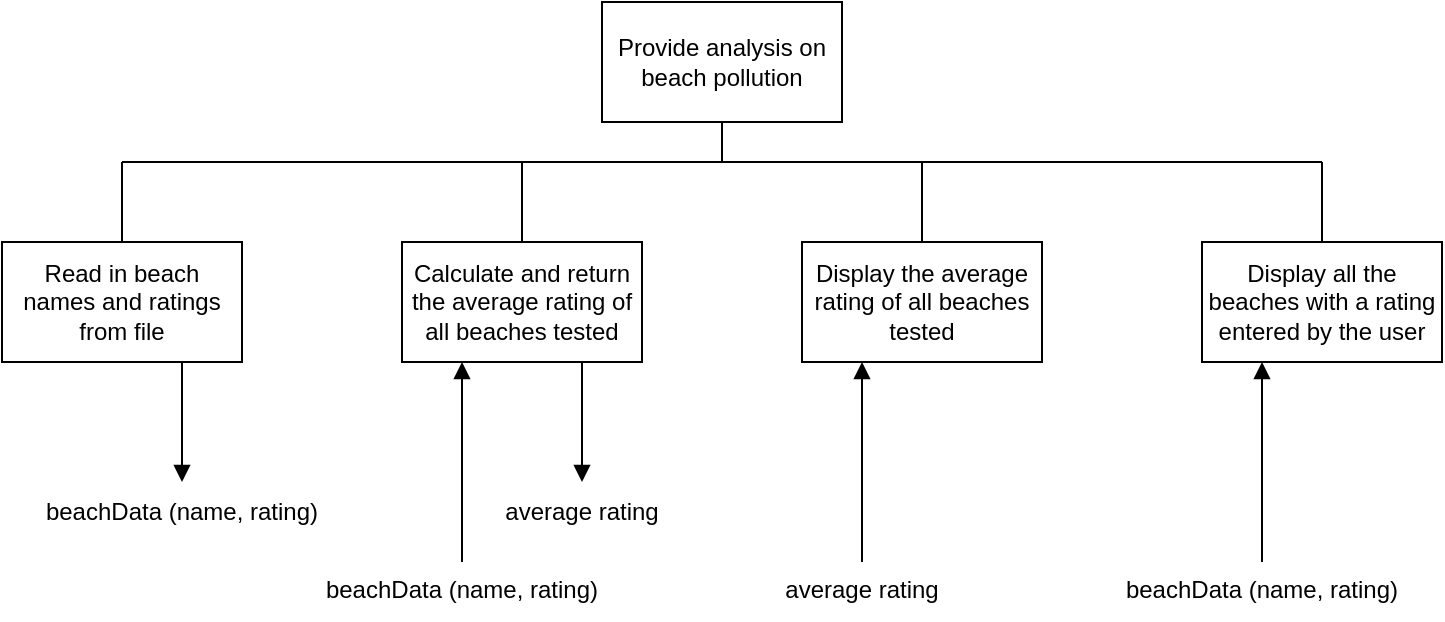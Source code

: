 <mxfile version="24.7.17" pages="5">
  <diagram id="8Ko_knHQRIUai97HUJXQ" name="sd1">
    <mxGraphModel dx="882" dy="677" grid="1" gridSize="10" guides="1" tooltips="1" connect="1" arrows="1" fold="1" page="1" pageScale="1" pageWidth="1169" pageHeight="827" math="0" shadow="0">
      <root>
        <mxCell id="0" />
        <mxCell id="1" parent="0" />
        <mxCell id="6MXwMb472Ba8hpzd8eE3-16" style="edgeStyle=orthogonalEdgeStyle;rounded=0;orthogonalLoop=1;jettySize=auto;html=1;exitX=0.5;exitY=1;exitDx=0;exitDy=0;startArrow=none;startFill=0;endArrow=none;endFill=0;" parent="1" source="6MXwMb472Ba8hpzd8eE3-1" edge="1">
          <mxGeometry relative="1" as="geometry">
            <mxPoint x="580" y="200" as="targetPoint" />
          </mxGeometry>
        </mxCell>
        <mxCell id="6MXwMb472Ba8hpzd8eE3-1" value="Provide analysis on beach pollution" style="rounded=0;whiteSpace=wrap;html=1;" parent="1" vertex="1">
          <mxGeometry x="520" y="120" width="120" height="60" as="geometry" />
        </mxCell>
        <mxCell id="6MXwMb472Ba8hpzd8eE3-7" style="edgeStyle=orthogonalEdgeStyle;rounded=0;orthogonalLoop=1;jettySize=auto;html=1;exitX=0.75;exitY=1;exitDx=0;exitDy=0;endArrow=block;endFill=1;" parent="1" source="6MXwMb472Ba8hpzd8eE3-2" edge="1">
          <mxGeometry relative="1" as="geometry">
            <mxPoint x="510" y="360" as="targetPoint" />
          </mxGeometry>
        </mxCell>
        <mxCell id="6MXwMb472Ba8hpzd8eE3-8" style="edgeStyle=orthogonalEdgeStyle;rounded=0;orthogonalLoop=1;jettySize=auto;html=1;exitX=0.25;exitY=1;exitDx=0;exitDy=0;endArrow=none;endFill=0;startArrow=block;startFill=1;" parent="1" source="6MXwMb472Ba8hpzd8eE3-2" edge="1">
          <mxGeometry relative="1" as="geometry">
            <mxPoint x="450" y="400" as="targetPoint" />
          </mxGeometry>
        </mxCell>
        <mxCell id="6MXwMb472Ba8hpzd8eE3-12" style="edgeStyle=orthogonalEdgeStyle;rounded=0;orthogonalLoop=1;jettySize=auto;html=1;exitX=0.5;exitY=0;exitDx=0;exitDy=0;startArrow=none;startFill=0;endArrow=none;endFill=0;" parent="1" source="6MXwMb472Ba8hpzd8eE3-2" edge="1">
          <mxGeometry relative="1" as="geometry">
            <mxPoint x="480" y="200" as="targetPoint" />
          </mxGeometry>
        </mxCell>
        <mxCell id="6MXwMb472Ba8hpzd8eE3-2" value="Calculate and return the average rating of all beaches tested" style="rounded=0;whiteSpace=wrap;html=1;" parent="1" vertex="1">
          <mxGeometry x="420" y="240" width="120" height="60" as="geometry" />
        </mxCell>
        <mxCell id="6MXwMb472Ba8hpzd8eE3-9" style="edgeStyle=orthogonalEdgeStyle;rounded=0;orthogonalLoop=1;jettySize=auto;html=1;exitX=0.25;exitY=1;exitDx=0;exitDy=0;startArrow=block;startFill=1;endArrow=none;endFill=0;" parent="1" source="6MXwMb472Ba8hpzd8eE3-3" edge="1">
          <mxGeometry relative="1" as="geometry">
            <mxPoint x="650" y="400" as="targetPoint" />
          </mxGeometry>
        </mxCell>
        <mxCell id="6MXwMb472Ba8hpzd8eE3-13" style="edgeStyle=orthogonalEdgeStyle;rounded=0;orthogonalLoop=1;jettySize=auto;html=1;exitX=0.5;exitY=0;exitDx=0;exitDy=0;startArrow=none;startFill=0;endArrow=none;endFill=0;" parent="1" source="6MXwMb472Ba8hpzd8eE3-3" edge="1">
          <mxGeometry relative="1" as="geometry">
            <mxPoint x="680" y="200" as="targetPoint" />
          </mxGeometry>
        </mxCell>
        <mxCell id="6MXwMb472Ba8hpzd8eE3-3" value="Display the average rating of all beaches tested" style="rounded=0;whiteSpace=wrap;html=1;" parent="1" vertex="1">
          <mxGeometry x="620" y="240" width="120" height="60" as="geometry" />
        </mxCell>
        <mxCell id="6MXwMb472Ba8hpzd8eE3-6" style="edgeStyle=orthogonalEdgeStyle;rounded=0;orthogonalLoop=1;jettySize=auto;html=1;exitX=0.75;exitY=1;exitDx=0;exitDy=0;endArrow=block;endFill=1;" parent="1" source="6MXwMb472Ba8hpzd8eE3-4" edge="1">
          <mxGeometry relative="1" as="geometry">
            <mxPoint x="310" y="360" as="targetPoint" />
          </mxGeometry>
        </mxCell>
        <mxCell id="6MXwMb472Ba8hpzd8eE3-15" style="edgeStyle=orthogonalEdgeStyle;rounded=0;orthogonalLoop=1;jettySize=auto;html=1;exitX=0.5;exitY=0;exitDx=0;exitDy=0;startArrow=none;startFill=0;endArrow=none;endFill=0;" parent="1" source="6MXwMb472Ba8hpzd8eE3-4" edge="1">
          <mxGeometry relative="1" as="geometry">
            <mxPoint x="280" y="200" as="targetPoint" />
          </mxGeometry>
        </mxCell>
        <mxCell id="6MXwMb472Ba8hpzd8eE3-4" value="Read in beach&lt;div&gt;names and ratings from file&lt;/div&gt;" style="rounded=0;whiteSpace=wrap;html=1;" parent="1" vertex="1">
          <mxGeometry x="220" y="240" width="120" height="60" as="geometry" />
        </mxCell>
        <mxCell id="6MXwMb472Ba8hpzd8eE3-10" style="edgeStyle=orthogonalEdgeStyle;rounded=0;orthogonalLoop=1;jettySize=auto;html=1;exitX=0.25;exitY=1;exitDx=0;exitDy=0;startArrow=block;startFill=1;endArrow=none;endFill=0;" parent="1" source="6MXwMb472Ba8hpzd8eE3-5" edge="1">
          <mxGeometry relative="1" as="geometry">
            <mxPoint x="850" y="400" as="targetPoint" />
          </mxGeometry>
        </mxCell>
        <mxCell id="6MXwMb472Ba8hpzd8eE3-14" style="edgeStyle=orthogonalEdgeStyle;rounded=0;orthogonalLoop=1;jettySize=auto;html=1;exitX=0.5;exitY=0;exitDx=0;exitDy=0;startArrow=none;startFill=0;endArrow=none;endFill=0;" parent="1" source="6MXwMb472Ba8hpzd8eE3-5" edge="1">
          <mxGeometry relative="1" as="geometry">
            <mxPoint x="880" y="200" as="targetPoint" />
          </mxGeometry>
        </mxCell>
        <mxCell id="6MXwMb472Ba8hpzd8eE3-5" value="Display all the beaches with a rating entered by the user" style="rounded=0;whiteSpace=wrap;html=1;" parent="1" vertex="1">
          <mxGeometry x="820" y="240" width="120" height="60" as="geometry" />
        </mxCell>
        <mxCell id="6MXwMb472Ba8hpzd8eE3-11" value="" style="endArrow=none;html=1;rounded=0;" parent="1" edge="1">
          <mxGeometry width="50" height="50" relative="1" as="geometry">
            <mxPoint x="280" y="200" as="sourcePoint" />
            <mxPoint x="880" y="200" as="targetPoint" />
          </mxGeometry>
        </mxCell>
        <mxCell id="6MXwMb472Ba8hpzd8eE3-17" value="beachData (name, rating)" style="text;html=1;strokeColor=none;fillColor=none;align=center;verticalAlign=middle;whiteSpace=wrap;rounded=0;" parent="1" vertex="1">
          <mxGeometry x="240" y="360" width="140" height="30" as="geometry" />
        </mxCell>
        <mxCell id="6MXwMb472Ba8hpzd8eE3-18" value="beachData (name, rating)" style="text;html=1;strokeColor=none;fillColor=none;align=center;verticalAlign=middle;whiteSpace=wrap;rounded=0;" parent="1" vertex="1">
          <mxGeometry x="380" y="399" width="140" height="30" as="geometry" />
        </mxCell>
        <mxCell id="6MXwMb472Ba8hpzd8eE3-19" value="beachData (name, rating)" style="text;html=1;strokeColor=none;fillColor=none;align=center;verticalAlign=middle;whiteSpace=wrap;rounded=0;" parent="1" vertex="1">
          <mxGeometry x="780" y="399" width="140" height="30" as="geometry" />
        </mxCell>
        <mxCell id="6MXwMb472Ba8hpzd8eE3-20" value="average rating" style="text;html=1;strokeColor=none;fillColor=none;align=center;verticalAlign=middle;whiteSpace=wrap;rounded=0;" parent="1" vertex="1">
          <mxGeometry x="440" y="360" width="140" height="30" as="geometry" />
        </mxCell>
        <mxCell id="6MXwMb472Ba8hpzd8eE3-21" value="average rating" style="text;html=1;strokeColor=none;fillColor=none;align=center;verticalAlign=middle;whiteSpace=wrap;rounded=0;" parent="1" vertex="1">
          <mxGeometry x="580" y="399" width="140" height="30" as="geometry" />
        </mxCell>
      </root>
    </mxGraphModel>
  </diagram>
  <diagram id="y3yryzUlaL3xF4mGTD4W" name="sd2">
    <mxGraphModel dx="1357" dy="1042" grid="1" gridSize="10" guides="1" tooltips="1" connect="1" arrows="1" fold="1" page="1" pageScale="1" pageWidth="1169" pageHeight="827" math="0" shadow="0">
      <root>
        <mxCell id="OQIqV6rDv0z3_rKgiIkS-0" />
        <mxCell id="OQIqV6rDv0z3_rKgiIkS-1" parent="OQIqV6rDv0z3_rKgiIkS-0" />
        <mxCell id="ZwSbSYo890QdJTGpG2CS-3" style="edgeStyle=orthogonalEdgeStyle;rounded=0;orthogonalLoop=1;jettySize=auto;html=1;exitX=0.5;exitY=1;exitDx=0;exitDy=0;startArrow=none;startFill=0;endArrow=none;endFill=0;" parent="OQIqV6rDv0z3_rKgiIkS-1" source="sZ1JqiEuVWyJHiGJmZAO-0" edge="1">
          <mxGeometry relative="1" as="geometry">
            <mxPoint x="540" y="160.0" as="targetPoint" />
          </mxGeometry>
        </mxCell>
        <mxCell id="sZ1JqiEuVWyJHiGJmZAO-0" value="Calculate and return the average rating of all beaches tested" style="rounded=0;whiteSpace=wrap;html=1;" parent="OQIqV6rDv0z3_rKgiIkS-1" vertex="1">
          <mxGeometry x="480" y="80" width="120" height="60" as="geometry" />
        </mxCell>
        <mxCell id="L-aQ0jpaeqDVNCmx5HkQ-1" style="rounded=0;orthogonalLoop=1;jettySize=auto;html=1;exitX=0.5;exitY=0;exitDx=0;exitDy=0;endArrow=none;endFill=0;" edge="1" parent="OQIqV6rDv0z3_rKgiIkS-1" source="hTLjSotA2A6DkIaSPNHa-0">
          <mxGeometry relative="1" as="geometry">
            <mxPoint x="219.957" y="160" as="targetPoint" />
          </mxGeometry>
        </mxCell>
        <mxCell id="hTLjSotA2A6DkIaSPNHa-0" value="Set total to 0" style="rounded=0;whiteSpace=wrap;html=1;" parent="OQIqV6rDv0z3_rKgiIkS-1" vertex="1">
          <mxGeometry x="160" y="200" width="120" height="60" as="geometry" />
        </mxCell>
        <mxCell id="L-aQ0jpaeqDVNCmx5HkQ-0" style="rounded=0;orthogonalLoop=1;jettySize=auto;html=1;exitX=0.5;exitY=0;exitDx=0;exitDy=0;endArrow=none;endFill=0;" edge="1" parent="OQIqV6rDv0z3_rKgiIkS-1" source="hTLjSotA2A6DkIaSPNHa-1">
          <mxGeometry relative="1" as="geometry">
            <mxPoint x="379.957" y="160" as="targetPoint" />
          </mxGeometry>
        </mxCell>
        <mxCell id="hTLjSotA2A6DkIaSPNHa-1" value="Set counter to 0" style="rounded=0;whiteSpace=wrap;html=1;" parent="OQIqV6rDv0z3_rKgiIkS-1" vertex="1">
          <mxGeometry x="320" y="200" width="120" height="60" as="geometry" />
        </mxCell>
        <mxCell id="ZwSbSYo890QdJTGpG2CS-4" style="edgeStyle=orthogonalEdgeStyle;rounded=0;orthogonalLoop=1;jettySize=auto;html=1;exitX=0.5;exitY=0;exitDx=0;exitDy=0;startArrow=none;startFill=0;endArrow=none;endFill=0;" parent="OQIqV6rDv0z3_rKgiIkS-1" edge="1">
          <mxGeometry relative="1" as="geometry">
            <mxPoint x="540" y="160.0" as="targetPoint" />
            <mxPoint x="540" y="200" as="sourcePoint" />
          </mxGeometry>
        </mxCell>
        <mxCell id="ZwSbSYo890QdJTGpG2CS-7" style="edgeStyle=orthogonalEdgeStyle;rounded=0;orthogonalLoop=1;jettySize=auto;html=1;exitX=0.5;exitY=1;exitDx=0;exitDy=0;entryX=0.5;entryY=0;entryDx=0;entryDy=0;startArrow=none;startFill=0;endArrow=none;endFill=0;" parent="OQIqV6rDv0z3_rKgiIkS-1" source="geFPgHw_4AP6-MKbcpsg-0" target="hTLjSotA2A6DkIaSPNHa-3" edge="1">
          <mxGeometry relative="1" as="geometry">
            <mxPoint x="540" y="280" as="sourcePoint" />
          </mxGeometry>
        </mxCell>
        <mxCell id="ZwSbSYo890QdJTGpG2CS-9" style="edgeStyle=orthogonalEdgeStyle;rounded=0;orthogonalLoop=1;jettySize=auto;html=1;exitX=0.5;exitY=1;exitDx=0;exitDy=0;startArrow=none;startFill=0;endArrow=none;endFill=0;" parent="OQIqV6rDv0z3_rKgiIkS-1" source="hTLjSotA2A6DkIaSPNHa-3" edge="1">
          <mxGeometry relative="1" as="geometry">
            <mxPoint x="540" y="400" as="targetPoint" />
          </mxGeometry>
        </mxCell>
        <mxCell id="hTLjSotA2A6DkIaSPNHa-3" value="Is rating of current&amp;nbsp;beach&lt;br&gt;not 5?" style="shape=hexagon;perimeter=hexagonPerimeter2;whiteSpace=wrap;html=1;fixedSize=1;" parent="OQIqV6rDv0z3_rKgiIkS-1" vertex="1">
          <mxGeometry x="480" y="300" width="120" height="60" as="geometry" />
        </mxCell>
        <mxCell id="ZwSbSYo890QdJTGpG2CS-10" style="edgeStyle=orthogonalEdgeStyle;rounded=0;orthogonalLoop=1;jettySize=auto;html=1;exitX=0.5;exitY=0;exitDx=0;exitDy=0;startArrow=none;startFill=0;endArrow=none;endFill=0;" parent="OQIqV6rDv0z3_rKgiIkS-1" source="hTLjSotA2A6DkIaSPNHa-4" edge="1">
          <mxGeometry relative="1" as="geometry">
            <mxPoint x="460" y="400" as="targetPoint" />
          </mxGeometry>
        </mxCell>
        <mxCell id="hTLjSotA2A6DkIaSPNHa-4" value="Add current beach rating onto total" style="rounded=0;whiteSpace=wrap;html=1;" parent="OQIqV6rDv0z3_rKgiIkS-1" vertex="1">
          <mxGeometry x="400" y="420" width="120" height="60" as="geometry" />
        </mxCell>
        <mxCell id="ZwSbSYo890QdJTGpG2CS-11" style="edgeStyle=orthogonalEdgeStyle;rounded=0;orthogonalLoop=1;jettySize=auto;html=1;exitX=0.5;exitY=0;exitDx=0;exitDy=0;startArrow=none;startFill=0;endArrow=none;endFill=0;" parent="OQIqV6rDv0z3_rKgiIkS-1" source="hTLjSotA2A6DkIaSPNHa-5" edge="1">
          <mxGeometry relative="1" as="geometry">
            <mxPoint x="620" y="400" as="targetPoint" />
          </mxGeometry>
        </mxCell>
        <mxCell id="hTLjSotA2A6DkIaSPNHa-5" value="Increment counter" style="rounded=0;whiteSpace=wrap;html=1;" parent="OQIqV6rDv0z3_rKgiIkS-1" vertex="1">
          <mxGeometry x="560" y="420" width="120" height="60" as="geometry" />
        </mxCell>
        <mxCell id="ZwSbSYo890QdJTGpG2CS-2" style="edgeStyle=orthogonalEdgeStyle;rounded=0;orthogonalLoop=1;jettySize=auto;html=1;exitX=0.5;exitY=0;exitDx=0;exitDy=0;startArrow=none;startFill=0;endArrow=none;endFill=0;" parent="OQIqV6rDv0z3_rKgiIkS-1" source="hTLjSotA2A6DkIaSPNHa-6" edge="1">
          <mxGeometry relative="1" as="geometry">
            <mxPoint x="700" y="160.0" as="targetPoint" />
          </mxGeometry>
        </mxCell>
        <mxCell id="hTLjSotA2A6DkIaSPNHa-6" value="Set average =&lt;br&gt;total / counter" style="rounded=0;whiteSpace=wrap;html=1;" parent="OQIqV6rDv0z3_rKgiIkS-1" vertex="1">
          <mxGeometry x="640" y="200" width="120" height="60" as="geometry" />
        </mxCell>
        <mxCell id="ZwSbSYo890QdJTGpG2CS-1" style="edgeStyle=orthogonalEdgeStyle;rounded=0;orthogonalLoop=1;jettySize=auto;html=1;exitX=0.5;exitY=0;exitDx=0;exitDy=0;startArrow=none;startFill=0;endArrow=none;endFill=0;" parent="OQIqV6rDv0z3_rKgiIkS-1" source="hTLjSotA2A6DkIaSPNHa-7" edge="1">
          <mxGeometry relative="1" as="geometry">
            <mxPoint x="860" y="160.0" as="targetPoint" />
          </mxGeometry>
        </mxCell>
        <mxCell id="hTLjSotA2A6DkIaSPNHa-7" value="Return average" style="rounded=0;whiteSpace=wrap;html=1;" parent="OQIqV6rDv0z3_rKgiIkS-1" vertex="1">
          <mxGeometry x="800" y="200" width="120" height="60" as="geometry" />
        </mxCell>
        <mxCell id="ZwSbSYo890QdJTGpG2CS-0" value="" style="endArrow=none;html=1;rounded=0;" parent="OQIqV6rDv0z3_rKgiIkS-1" edge="1">
          <mxGeometry width="50" height="50" relative="1" as="geometry">
            <mxPoint x="220" y="160" as="sourcePoint" />
            <mxPoint x="860" y="160" as="targetPoint" />
          </mxGeometry>
        </mxCell>
        <mxCell id="ZwSbSYo890QdJTGpG2CS-8" value="" style="endArrow=none;html=1;rounded=0;" parent="OQIqV6rDv0z3_rKgiIkS-1" edge="1">
          <mxGeometry width="50" height="50" relative="1" as="geometry">
            <mxPoint x="460" y="400" as="sourcePoint" />
            <mxPoint x="620" y="400" as="targetPoint" />
          </mxGeometry>
        </mxCell>
        <mxCell id="ZwSbSYo890QdJTGpG2CS-12" value="Yes" style="text;html=1;strokeColor=none;fillColor=none;align=left;verticalAlign=middle;whiteSpace=wrap;rounded=0;" parent="OQIqV6rDv0z3_rKgiIkS-1" vertex="1">
          <mxGeometry x="540" y="360" width="35" height="20" as="geometry" />
        </mxCell>
        <mxCell id="geFPgHw_4AP6-MKbcpsg-0" value="Start loop for each beach" style="rounded=1;whiteSpace=wrap;html=1;arcSize=50;" vertex="1" parent="OQIqV6rDv0z3_rKgiIkS-1">
          <mxGeometry x="480" y="200" width="120" height="60" as="geometry" />
        </mxCell>
      </root>
    </mxGraphModel>
  </diagram>
  <diagram id="-65MMJa98XR-SLxgQzdf" name="sd3">
    <mxGraphModel dx="882" dy="677" grid="1" gridSize="10" guides="1" tooltips="1" connect="1" arrows="1" fold="1" page="1" pageScale="1" pageWidth="1169" pageHeight="827" math="0" shadow="0">
      <root>
        <mxCell id="SK5PjooyzxlGsHFOmJS3-0" />
        <mxCell id="SK5PjooyzxlGsHFOmJS3-1" parent="SK5PjooyzxlGsHFOmJS3-0" />
        <mxCell id="DG-KQx9kqPIrMwoJjBeH-0" style="edgeStyle=orthogonalEdgeStyle;rounded=0;orthogonalLoop=1;jettySize=auto;html=1;exitX=0.5;exitY=1;exitDx=0;exitDy=0;startArrow=none;startFill=0;endArrow=none;endFill=0;" parent="SK5PjooyzxlGsHFOmJS3-1" source="DG-KQx9kqPIrMwoJjBeH-1" edge="1">
          <mxGeometry relative="1" as="geometry">
            <mxPoint x="640" y="160.0" as="targetPoint" />
          </mxGeometry>
        </mxCell>
        <mxCell id="DG-KQx9kqPIrMwoJjBeH-1" value="Display all the beaches with a rating entered by the user" style="rounded=0;whiteSpace=wrap;html=1;" parent="SK5PjooyzxlGsHFOmJS3-1" vertex="1">
          <mxGeometry x="580" y="80" width="120" height="60" as="geometry" />
        </mxCell>
        <mxCell id="DG-KQx9kqPIrMwoJjBeH-2" style="edgeStyle=orthogonalEdgeStyle;rounded=0;orthogonalLoop=1;jettySize=auto;html=1;exitX=0.5;exitY=0;exitDx=0;exitDy=0;startArrow=none;startFill=0;endArrow=none;endFill=0;" parent="SK5PjooyzxlGsHFOmJS3-1" source="DG-KQx9kqPIrMwoJjBeH-4" edge="1">
          <mxGeometry relative="1" as="geometry">
            <mxPoint x="540" y="160.0" as="targetPoint" />
          </mxGeometry>
        </mxCell>
        <mxCell id="DG-KQx9kqPIrMwoJjBeH-4" value="Get rating of&lt;div&gt;beaches to be displayed from user&lt;/div&gt;" style="rounded=0;whiteSpace=wrap;html=1;" parent="SK5PjooyzxlGsHFOmJS3-1" vertex="1">
          <mxGeometry x="480" y="200" width="120" height="60" as="geometry" />
        </mxCell>
        <mxCell id="DG-KQx9kqPIrMwoJjBeH-6" style="edgeStyle=orthogonalEdgeStyle;rounded=0;orthogonalLoop=1;jettySize=auto;html=1;exitX=0.5;exitY=0;exitDx=0;exitDy=0;startArrow=none;startFill=0;endArrow=none;endFill=0;" parent="SK5PjooyzxlGsHFOmJS3-1" edge="1">
          <mxGeometry relative="1" as="geometry">
            <mxPoint x="740" y="160.0" as="targetPoint" />
            <mxPoint x="740" y="200" as="sourcePoint" />
          </mxGeometry>
        </mxCell>
        <mxCell id="DG-KQx9kqPIrMwoJjBeH-7" style="edgeStyle=orthogonalEdgeStyle;rounded=0;orthogonalLoop=1;jettySize=auto;html=1;exitX=0.5;exitY=1;exitDx=0;exitDy=0;entryX=0.5;entryY=0;entryDx=0;entryDy=0;startArrow=none;startFill=0;endArrow=none;endFill=0;" parent="SK5PjooyzxlGsHFOmJS3-1" source="AgqUIrG0IdePmLZ5QQ_V-0" target="DG-KQx9kqPIrMwoJjBeH-10" edge="1">
          <mxGeometry relative="1" as="geometry">
            <mxPoint x="740" y="280" as="sourcePoint" />
          </mxGeometry>
        </mxCell>
        <mxCell id="DG-KQx9kqPIrMwoJjBeH-10" value="Is rating of&lt;div&gt;current beach = rating entered by user?&lt;/div&gt;" style="shape=hexagon;perimeter=hexagonPerimeter2;whiteSpace=wrap;html=1;fixedSize=1;" parent="SK5PjooyzxlGsHFOmJS3-1" vertex="1">
          <mxGeometry x="670" y="300" width="140" height="70" as="geometry" />
        </mxCell>
        <mxCell id="DG-KQx9kqPIrMwoJjBeH-23" style="edgeStyle=orthogonalEdgeStyle;rounded=0;orthogonalLoop=1;jettySize=auto;html=1;exitX=0.5;exitY=0;exitDx=0;exitDy=0;entryX=0.5;entryY=1;entryDx=0;entryDy=0;startArrow=none;startFill=0;endArrow=none;endFill=0;" parent="SK5PjooyzxlGsHFOmJS3-1" source="DG-KQx9kqPIrMwoJjBeH-12" target="DG-KQx9kqPIrMwoJjBeH-10" edge="1">
          <mxGeometry relative="1" as="geometry" />
        </mxCell>
        <mxCell id="DG-KQx9kqPIrMwoJjBeH-12" value="Display beach name" style="rounded=0;whiteSpace=wrap;html=1;" parent="SK5PjooyzxlGsHFOmJS3-1" vertex="1">
          <mxGeometry x="680" y="414" width="120" height="60" as="geometry" />
        </mxCell>
        <mxCell id="DG-KQx9kqPIrMwoJjBeH-19" value="" style="endArrow=none;html=1;rounded=0;" parent="SK5PjooyzxlGsHFOmJS3-1" edge="1">
          <mxGeometry width="50" height="50" relative="1" as="geometry">
            <mxPoint x="540" y="160.0" as="sourcePoint" />
            <mxPoint x="740" y="160" as="targetPoint" />
          </mxGeometry>
        </mxCell>
        <mxCell id="DG-KQx9kqPIrMwoJjBeH-21" value="Yes" style="text;html=1;strokeColor=none;fillColor=none;align=left;verticalAlign=middle;whiteSpace=wrap;rounded=0;" parent="SK5PjooyzxlGsHFOmJS3-1" vertex="1">
          <mxGeometry x="740" y="370" width="40" height="20" as="geometry" />
        </mxCell>
        <mxCell id="AgqUIrG0IdePmLZ5QQ_V-0" value="Start loop for each beach" style="rounded=1;whiteSpace=wrap;html=1;arcSize=50;" vertex="1" parent="SK5PjooyzxlGsHFOmJS3-1">
          <mxGeometry x="680" y="200" width="120" height="60" as="geometry" />
        </mxCell>
      </root>
    </mxGraphModel>
  </diagram>
  <diagram id="eElglvFw2ssS13DUvW9c" name="sd4">
    <mxGraphModel dx="882" dy="677" grid="1" gridSize="10" guides="1" tooltips="1" connect="1" arrows="1" fold="1" page="1" pageScale="1" pageWidth="1169" pageHeight="827" math="0" shadow="0">
      <root>
        <mxCell id="HdegINQqVdehJLrcX9un-0" />
        <mxCell id="HdegINQqVdehJLrcX9un-1" parent="HdegINQqVdehJLrcX9un-0" />
        <mxCell id="VH_MAagDwC2jwEN69QPw-1" style="edgeStyle=orthogonalEdgeStyle;rounded=0;orthogonalLoop=1;jettySize=auto;html=1;entryX=0.5;entryY=0;entryDx=0;entryDy=0;labelBackgroundColor=default;fontColor=default;endArrow=none;endFill=0;strokeColor=default;fillColor=default;" parent="HdegINQqVdehJLrcX9un-1" target="Ci4gckJeBxcbUtghpgi0-1" edge="1">
          <mxGeometry relative="1" as="geometry">
            <mxPoint x="540" y="200" as="sourcePoint" />
            <mxPoint x="540" y="240" as="targetPoint" />
          </mxGeometry>
        </mxCell>
        <mxCell id="twLuSU5kZl1m0tZY_fVv-3" style="edgeStyle=none;shape=connector;rounded=0;orthogonalLoop=1;jettySize=auto;html=1;exitX=0.5;exitY=1;exitDx=0;exitDy=0;strokeColor=default;align=center;verticalAlign=middle;fontFamily=Helvetica;fontSize=11;fontColor=default;labelBackgroundColor=default;endArrow=none;endFill=0;" edge="1" parent="HdegINQqVdehJLrcX9un-1" source="t3ru6My8IMnPb4qOaEd8-1">
          <mxGeometry relative="1" as="geometry">
            <mxPoint x="580" y="200" as="targetPoint" />
          </mxGeometry>
        </mxCell>
        <mxCell id="t3ru6My8IMnPb4qOaEd8-1" value="Display beach name" style="rounded=0;whiteSpace=wrap;html=1;fillColor=default;strokeColor=default;fontColor=default;labelBackgroundColor=default;" parent="HdegINQqVdehJLrcX9un-1" vertex="1">
          <mxGeometry x="520" y="100" width="120" height="60" as="geometry" />
        </mxCell>
        <mxCell id="t3ru6My8IMnPb4qOaEd8-2" style="edgeStyle=orthogonalEdgeStyle;rounded=0;orthogonalLoop=1;jettySize=auto;html=1;exitX=0.5;exitY=0;exitDx=0;exitDy=0;startArrow=none;startFill=0;endArrow=none;endFill=0;fillColor=default;strokeColor=default;labelBackgroundColor=default;fontColor=default;" parent="HdegINQqVdehJLrcX9un-1" source="t3ru6My8IMnPb4qOaEd8-3" edge="1">
          <mxGeometry relative="1" as="geometry">
            <mxPoint x="380" y="200.0" as="targetPoint" />
          </mxGeometry>
        </mxCell>
        <mxCell id="t3ru6My8IMnPb4qOaEd8-3" value="Set position of space character to 0" style="rounded=0;whiteSpace=wrap;html=1;fillColor=default;strokeColor=default;labelBackgroundColor=default;fontColor=default;" parent="HdegINQqVdehJLrcX9un-1" vertex="1">
          <mxGeometry x="320" y="240" width="120" height="60" as="geometry" />
        </mxCell>
        <mxCell id="VH_MAagDwC2jwEN69QPw-12" style="edgeStyle=orthogonalEdgeStyle;rounded=0;orthogonalLoop=1;jettySize=auto;html=1;exitX=0.5;exitY=1;exitDx=0;exitDy=0;entryX=0.5;entryY=0;entryDx=0;entryDy=0;labelBackgroundColor=default;fontColor=default;endArrow=none;endFill=0;strokeColor=default;fillColor=default;" parent="HdegINQqVdehJLrcX9un-1" source="Ci4gckJeBxcbUtghpgi0-1" target="VH_MAagDwC2jwEN69QPw-10" edge="1">
          <mxGeometry relative="1" as="geometry">
            <mxPoint x="540" y="320" as="sourcePoint" />
          </mxGeometry>
        </mxCell>
        <mxCell id="VH_MAagDwC2jwEN69QPw-2" style="edgeStyle=orthogonalEdgeStyle;rounded=0;orthogonalLoop=1;jettySize=auto;html=1;exitX=0.5;exitY=0;exitDx=0;exitDy=0;labelBackgroundColor=default;fontColor=default;endArrow=none;endFill=0;strokeColor=default;fillColor=default;" parent="HdegINQqVdehJLrcX9un-1" source="t3ru6My8IMnPb4qOaEd8-7" edge="1">
          <mxGeometry relative="1" as="geometry">
            <mxPoint x="700" y="200" as="targetPoint" />
            <Array as="points">
              <mxPoint x="780" y="200" />
            </Array>
          </mxGeometry>
        </mxCell>
        <mxCell id="twLuSU5kZl1m0tZY_fVv-0" style="edgeStyle=none;shape=connector;rounded=0;orthogonalLoop=1;jettySize=auto;html=1;exitX=0.5;exitY=1;exitDx=0;exitDy=0;entryX=0.5;entryY=0;entryDx=0;entryDy=0;strokeColor=default;align=center;verticalAlign=middle;fontFamily=Helvetica;fontSize=11;fontColor=default;labelBackgroundColor=default;endArrow=none;endFill=0;" edge="1" parent="HdegINQqVdehJLrcX9un-1" source="t3ru6My8IMnPb4qOaEd8-7" target="t3ru6My8IMnPb4qOaEd8-9">
          <mxGeometry relative="1" as="geometry" />
        </mxCell>
        <mxCell id="t3ru6My8IMnPb4qOaEd8-7" value="is position = 0?" style="shape=hexagon;perimeter=hexagonPerimeter2;whiteSpace=wrap;html=1;fixedSize=1;fillColor=default;strokeColor=default;fontColor=default;labelBackgroundColor=default;" parent="HdegINQqVdehJLrcX9un-1" vertex="1">
          <mxGeometry x="720" y="240" width="120" height="60" as="geometry" />
        </mxCell>
        <mxCell id="t3ru6My8IMnPb4qOaEd8-9" value="Display whole&lt;div&gt;beach name&lt;/div&gt;" style="rounded=0;whiteSpace=wrap;html=1;fillColor=default;strokeColor=default;fontColor=default;labelBackgroundColor=default;" parent="HdegINQqVdehJLrcX9un-1" vertex="1">
          <mxGeometry x="640" y="360" width="120" height="60" as="geometry" />
        </mxCell>
        <mxCell id="t3ru6My8IMnPb4qOaEd8-10" value="" style="endArrow=none;html=1;rounded=0;strokeColor=default;labelBackgroundColor=default;fontColor=default;fillColor=default;" parent="HdegINQqVdehJLrcX9un-1" edge="1">
          <mxGeometry width="50" height="50" relative="1" as="geometry">
            <mxPoint x="380" y="200" as="sourcePoint" />
            <mxPoint x="780" y="200" as="targetPoint" />
          </mxGeometry>
        </mxCell>
        <mxCell id="VH_MAagDwC2jwEN69QPw-0" value="No" style="text;html=1;strokeColor=none;fillColor=none;align=left;verticalAlign=middle;whiteSpace=wrap;rounded=0;fontColor=default;labelBackgroundColor=default;" parent="HdegINQqVdehJLrcX9un-1" vertex="1">
          <mxGeometry x="820" y="310" width="40" height="20" as="geometry" />
        </mxCell>
        <mxCell id="twLuSU5kZl1m0tZY_fVv-1" style="edgeStyle=none;shape=connector;rounded=0;orthogonalLoop=1;jettySize=auto;html=1;exitX=0.5;exitY=0;exitDx=0;exitDy=0;entryX=0.5;entryY=1;entryDx=0;entryDy=0;strokeColor=default;align=center;verticalAlign=middle;fontFamily=Helvetica;fontSize=11;fontColor=default;labelBackgroundColor=default;endArrow=none;endFill=0;" edge="1" parent="HdegINQqVdehJLrcX9un-1" source="VH_MAagDwC2jwEN69QPw-3" target="t3ru6My8IMnPb4qOaEd8-7">
          <mxGeometry relative="1" as="geometry" />
        </mxCell>
        <mxCell id="VH_MAagDwC2jwEN69QPw-3" value="Display beach name from the first character to the position of space" style="rounded=0;whiteSpace=wrap;html=1;fillColor=default;strokeColor=default;fontColor=default;labelBackgroundColor=default;" parent="HdegINQqVdehJLrcX9un-1" vertex="1">
          <mxGeometry x="800" y="360" width="120" height="60" as="geometry" />
        </mxCell>
        <mxCell id="VH_MAagDwC2jwEN69QPw-9" value="Yes" style="text;html=1;strokeColor=none;fillColor=none;align=right;verticalAlign=middle;whiteSpace=wrap;rounded=0;fontColor=default;labelBackgroundColor=default;" parent="HdegINQqVdehJLrcX9un-1" vertex="1">
          <mxGeometry x="700" y="310" width="40" height="20" as="geometry" />
        </mxCell>
        <mxCell id="VH_MAagDwC2jwEN69QPw-10" value="Update position if&lt;br&gt;first space character found" style="rounded=0;whiteSpace=wrap;html=1;fillColor=default;strokeColor=default;fontColor=default;labelBackgroundColor=default;" parent="HdegINQqVdehJLrcX9un-1" vertex="1">
          <mxGeometry x="480" y="360" width="120" height="60" as="geometry" />
        </mxCell>
        <mxCell id="Ci4gckJeBxcbUtghpgi0-1" value="&lt;span style=&quot;background-color: rgb(255, 255, 255);&quot;&gt;repeat for&lt;/span&gt;&lt;br&gt;&lt;span style=&quot;background-color: rgb(255, 255, 255);&quot;&gt;each character in&lt;/span&gt;&lt;br&gt;&lt;span style=&quot;background-color: rgb(255, 255, 255);&quot;&gt;beach name&lt;/span&gt;" style="rounded=1;whiteSpace=wrap;html=1;arcSize=50;" vertex="1" parent="HdegINQqVdehJLrcX9un-1">
          <mxGeometry x="480" y="240" width="120" height="60" as="geometry" />
        </mxCell>
      </root>
    </mxGraphModel>
  </diagram>
  <diagram id="p2ESi20SA27pLVdW0gfn" name="sd5">
    <mxGraphModel dx="882" dy="677" grid="1" gridSize="10" guides="1" tooltips="1" connect="1" arrows="1" fold="1" page="1" pageScale="1" pageWidth="827" pageHeight="1169" math="0" shadow="0">
      <root>
        <mxCell id="xt813f9rjwWbC4HTuN2M-0" />
        <mxCell id="xt813f9rjwWbC4HTuN2M-1" parent="xt813f9rjwWbC4HTuN2M-0" />
        <mxCell id="xt813f9rjwWbC4HTuN2M-8" value="(excellent water quality and local sewage treatment)" style="rounded=0;whiteSpace=wrap;html=1;align=left;" parent="xt813f9rjwWbC4HTuN2M-1" vertex="1">
          <mxGeometry x="270" y="260" width="290" height="20" as="geometry" />
        </mxCell>
        <mxCell id="xt813f9rjwWbC4HTuN2M-9" value="(good water quality)" style="rounded=0;whiteSpace=wrap;html=1;align=left;" parent="xt813f9rjwWbC4HTuN2M-1" vertex="1">
          <mxGeometry x="270" y="280" width="290" height="20" as="geometry" />
        </mxCell>
        <mxCell id="xt813f9rjwWbC4HTuN2M-10" value="(water quality meets minimum standards)" style="rounded=0;whiteSpace=wrap;html=1;align=left;" parent="xt813f9rjwWbC4HTuN2M-1" vertex="1">
          <mxGeometry x="270" y="300" width="290" height="20" as="geometry" />
        </mxCell>
        <mxCell id="xt813f9rjwWbC4HTuN2M-11" value="(water quality below minimum standards)" style="rounded=0;whiteSpace=wrap;html=1;align=left;" parent="xt813f9rjwWbC4HTuN2M-1" vertex="1">
          <mxGeometry x="270" y="320" width="290" height="20" as="geometry" />
        </mxCell>
        <mxCell id="xt813f9rjwWbC4HTuN2M-12" value="" style="rounded=0;whiteSpace=wrap;html=1;align=left;" parent="xt813f9rjwWbC4HTuN2M-1" vertex="1">
          <mxGeometry x="270" y="340" width="290" height="20" as="geometry" />
        </mxCell>
        <mxCell id="xt813f9rjwWbC4HTuN2M-28" value="Rating" style="rounded=0;whiteSpace=wrap;html=1;fillColor=#d0cee2;strokeColor=#56517e;fontStyle=1" parent="xt813f9rjwWbC4HTuN2M-1" vertex="1">
          <mxGeometry x="560" y="240" width="80" height="20" as="geometry" />
        </mxCell>
        <mxCell id="xt813f9rjwWbC4HTuN2M-34" value="1" style="rounded=0;whiteSpace=wrap;html=1;" parent="xt813f9rjwWbC4HTuN2M-1" vertex="1">
          <mxGeometry x="560" y="260" width="80" height="20" as="geometry" />
        </mxCell>
        <mxCell id="xt813f9rjwWbC4HTuN2M-35" value="2" style="rounded=0;whiteSpace=wrap;html=1;" parent="xt813f9rjwWbC4HTuN2M-1" vertex="1">
          <mxGeometry x="560" y="280" width="80" height="20" as="geometry" />
        </mxCell>
        <mxCell id="xt813f9rjwWbC4HTuN2M-36" value="3" style="rounded=0;whiteSpace=wrap;html=1;" parent="xt813f9rjwWbC4HTuN2M-1" vertex="1">
          <mxGeometry x="560" y="300" width="80" height="20" as="geometry" />
        </mxCell>
        <mxCell id="xt813f9rjwWbC4HTuN2M-37" value="4" style="rounded=0;whiteSpace=wrap;html=1;" parent="xt813f9rjwWbC4HTuN2M-1" vertex="1">
          <mxGeometry x="560" y="320" width="80" height="20" as="geometry" />
        </mxCell>
        <mxCell id="xt813f9rjwWbC4HTuN2M-38" value="5" style="rounded=0;whiteSpace=wrap;html=1;" parent="xt813f9rjwWbC4HTuN2M-1" vertex="1">
          <mxGeometry x="560" y="340" width="80" height="20" as="geometry" />
        </mxCell>
        <mxCell id="xt813f9rjwWbC4HTuN2M-41" value="Poor" style="rounded=0;whiteSpace=wrap;html=1;align=left;" parent="xt813f9rjwWbC4HTuN2M-1" vertex="1">
          <mxGeometry x="210" y="300" width="60" height="20" as="geometry" />
        </mxCell>
        <mxCell id="xt813f9rjwWbC4HTuN2M-42" value="Fail" style="rounded=0;whiteSpace=wrap;html=1;align=left;" parent="xt813f9rjwWbC4HTuN2M-1" vertex="1">
          <mxGeometry x="210" y="320" width="60" height="20" as="geometry" />
        </mxCell>
        <mxCell id="xt813f9rjwWbC4HTuN2M-43" value="Not tested" style="rounded=0;whiteSpace=wrap;html=1;align=left;" parent="xt813f9rjwWbC4HTuN2M-1" vertex="1">
          <mxGeometry x="210" y="340" width="60" height="20" as="geometry" />
        </mxCell>
        <mxCell id="xt813f9rjwWbC4HTuN2M-44" value="Excellent" style="rounded=0;whiteSpace=wrap;html=1;align=left;" parent="xt813f9rjwWbC4HTuN2M-1" vertex="1">
          <mxGeometry x="210" y="260" width="60" height="20" as="geometry" />
        </mxCell>
        <mxCell id="xt813f9rjwWbC4HTuN2M-45" value="Good" style="rounded=0;whiteSpace=wrap;html=1;align=left;" parent="xt813f9rjwWbC4HTuN2M-1" vertex="1">
          <mxGeometry x="210" y="280" width="60" height="20" as="geometry" />
        </mxCell>
      </root>
    </mxGraphModel>
  </diagram>
</mxfile>
